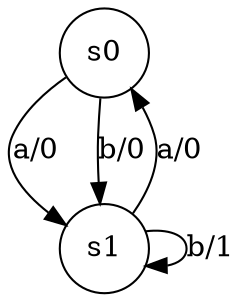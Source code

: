 digraph fsm{
	s_0 [label="s0" shape="circle"]
	s_1 [label="s1" shape="circle"]
	
	s_0 -> s_1[label="a/0"]
	
	s_1 -> s_0[label="a/0"]
	
	s_1 -> s_1[label="b/1"]
	
	s_0 -> s_1[label="b/0"]
}